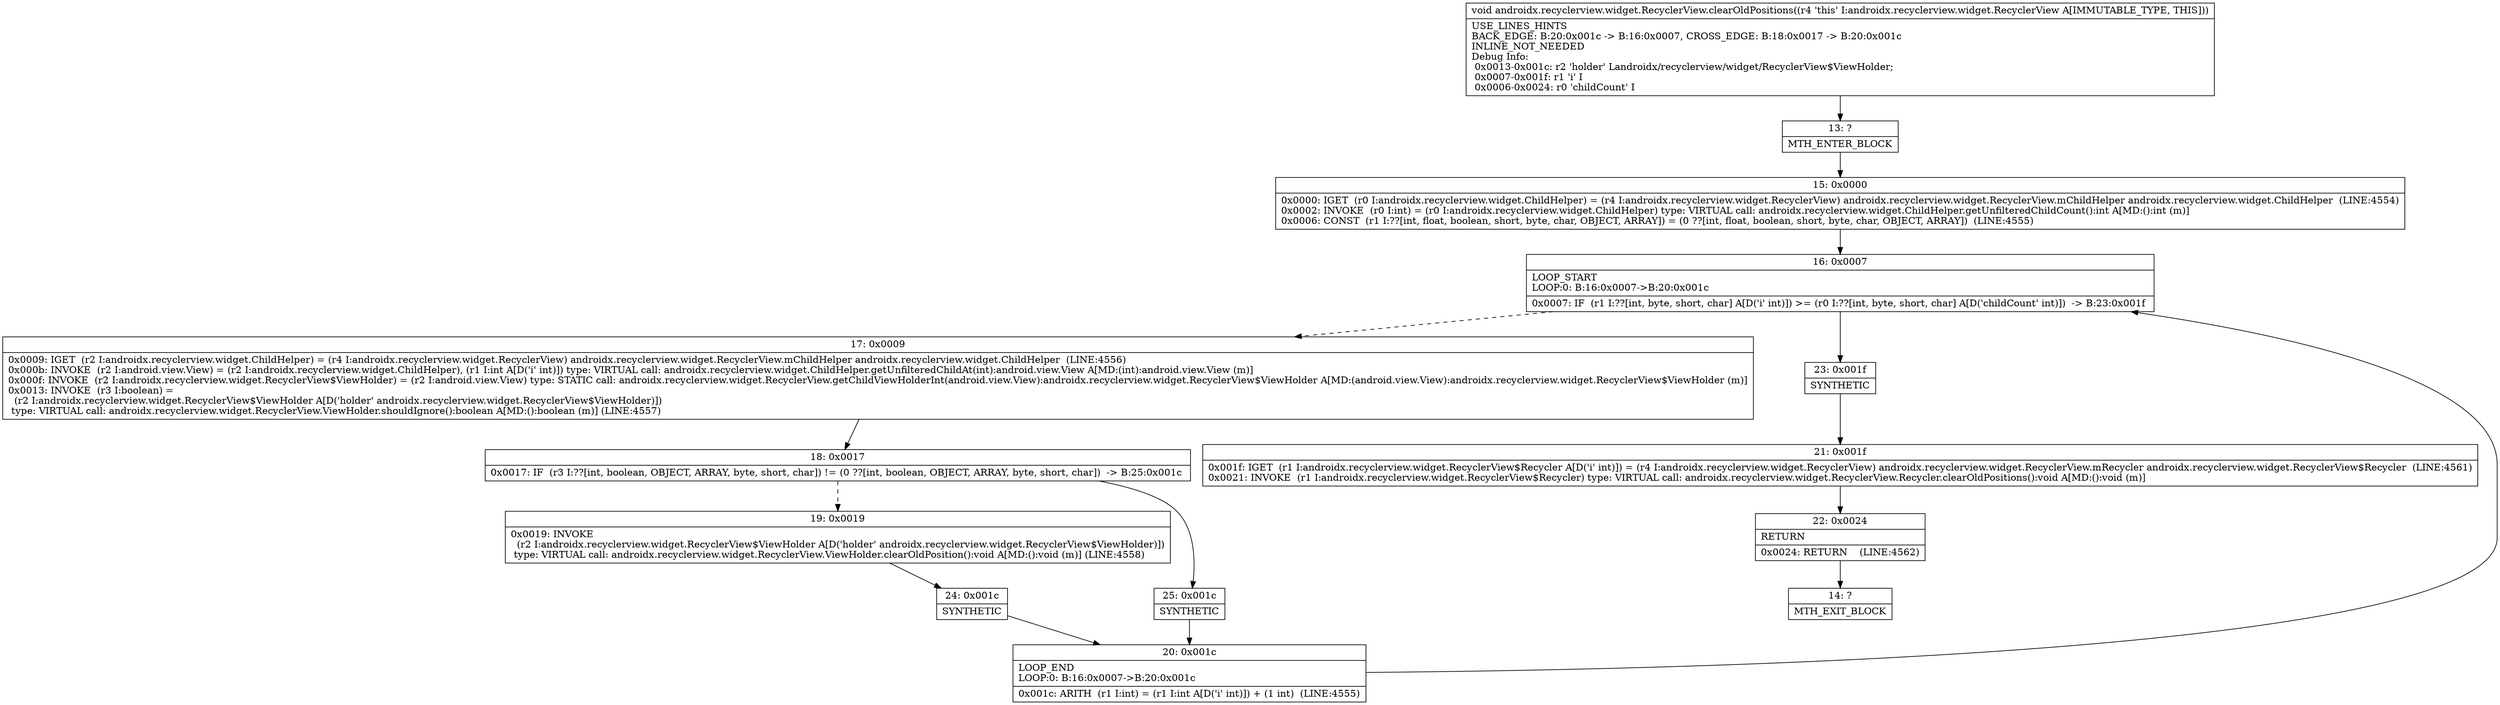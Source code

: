 digraph "CFG forandroidx.recyclerview.widget.RecyclerView.clearOldPositions()V" {
Node_13 [shape=record,label="{13\:\ ?|MTH_ENTER_BLOCK\l}"];
Node_15 [shape=record,label="{15\:\ 0x0000|0x0000: IGET  (r0 I:androidx.recyclerview.widget.ChildHelper) = (r4 I:androidx.recyclerview.widget.RecyclerView) androidx.recyclerview.widget.RecyclerView.mChildHelper androidx.recyclerview.widget.ChildHelper  (LINE:4554)\l0x0002: INVOKE  (r0 I:int) = (r0 I:androidx.recyclerview.widget.ChildHelper) type: VIRTUAL call: androidx.recyclerview.widget.ChildHelper.getUnfilteredChildCount():int A[MD:():int (m)]\l0x0006: CONST  (r1 I:??[int, float, boolean, short, byte, char, OBJECT, ARRAY]) = (0 ??[int, float, boolean, short, byte, char, OBJECT, ARRAY])  (LINE:4555)\l}"];
Node_16 [shape=record,label="{16\:\ 0x0007|LOOP_START\lLOOP:0: B:16:0x0007\-\>B:20:0x001c\l|0x0007: IF  (r1 I:??[int, byte, short, char] A[D('i' int)]) \>= (r0 I:??[int, byte, short, char] A[D('childCount' int)])  \-\> B:23:0x001f \l}"];
Node_17 [shape=record,label="{17\:\ 0x0009|0x0009: IGET  (r2 I:androidx.recyclerview.widget.ChildHelper) = (r4 I:androidx.recyclerview.widget.RecyclerView) androidx.recyclerview.widget.RecyclerView.mChildHelper androidx.recyclerview.widget.ChildHelper  (LINE:4556)\l0x000b: INVOKE  (r2 I:android.view.View) = (r2 I:androidx.recyclerview.widget.ChildHelper), (r1 I:int A[D('i' int)]) type: VIRTUAL call: androidx.recyclerview.widget.ChildHelper.getUnfilteredChildAt(int):android.view.View A[MD:(int):android.view.View (m)]\l0x000f: INVOKE  (r2 I:androidx.recyclerview.widget.RecyclerView$ViewHolder) = (r2 I:android.view.View) type: STATIC call: androidx.recyclerview.widget.RecyclerView.getChildViewHolderInt(android.view.View):androidx.recyclerview.widget.RecyclerView$ViewHolder A[MD:(android.view.View):androidx.recyclerview.widget.RecyclerView$ViewHolder (m)]\l0x0013: INVOKE  (r3 I:boolean) = \l  (r2 I:androidx.recyclerview.widget.RecyclerView$ViewHolder A[D('holder' androidx.recyclerview.widget.RecyclerView$ViewHolder)])\l type: VIRTUAL call: androidx.recyclerview.widget.RecyclerView.ViewHolder.shouldIgnore():boolean A[MD:():boolean (m)] (LINE:4557)\l}"];
Node_18 [shape=record,label="{18\:\ 0x0017|0x0017: IF  (r3 I:??[int, boolean, OBJECT, ARRAY, byte, short, char]) != (0 ??[int, boolean, OBJECT, ARRAY, byte, short, char])  \-\> B:25:0x001c \l}"];
Node_19 [shape=record,label="{19\:\ 0x0019|0x0019: INVOKE  \l  (r2 I:androidx.recyclerview.widget.RecyclerView$ViewHolder A[D('holder' androidx.recyclerview.widget.RecyclerView$ViewHolder)])\l type: VIRTUAL call: androidx.recyclerview.widget.RecyclerView.ViewHolder.clearOldPosition():void A[MD:():void (m)] (LINE:4558)\l}"];
Node_24 [shape=record,label="{24\:\ 0x001c|SYNTHETIC\l}"];
Node_20 [shape=record,label="{20\:\ 0x001c|LOOP_END\lLOOP:0: B:16:0x0007\-\>B:20:0x001c\l|0x001c: ARITH  (r1 I:int) = (r1 I:int A[D('i' int)]) + (1 int)  (LINE:4555)\l}"];
Node_25 [shape=record,label="{25\:\ 0x001c|SYNTHETIC\l}"];
Node_23 [shape=record,label="{23\:\ 0x001f|SYNTHETIC\l}"];
Node_21 [shape=record,label="{21\:\ 0x001f|0x001f: IGET  (r1 I:androidx.recyclerview.widget.RecyclerView$Recycler A[D('i' int)]) = (r4 I:androidx.recyclerview.widget.RecyclerView) androidx.recyclerview.widget.RecyclerView.mRecycler androidx.recyclerview.widget.RecyclerView$Recycler  (LINE:4561)\l0x0021: INVOKE  (r1 I:androidx.recyclerview.widget.RecyclerView$Recycler) type: VIRTUAL call: androidx.recyclerview.widget.RecyclerView.Recycler.clearOldPositions():void A[MD:():void (m)]\l}"];
Node_22 [shape=record,label="{22\:\ 0x0024|RETURN\l|0x0024: RETURN    (LINE:4562)\l}"];
Node_14 [shape=record,label="{14\:\ ?|MTH_EXIT_BLOCK\l}"];
MethodNode[shape=record,label="{void androidx.recyclerview.widget.RecyclerView.clearOldPositions((r4 'this' I:androidx.recyclerview.widget.RecyclerView A[IMMUTABLE_TYPE, THIS]))  | USE_LINES_HINTS\lBACK_EDGE: B:20:0x001c \-\> B:16:0x0007, CROSS_EDGE: B:18:0x0017 \-\> B:20:0x001c\lINLINE_NOT_NEEDED\lDebug Info:\l  0x0013\-0x001c: r2 'holder' Landroidx\/recyclerview\/widget\/RecyclerView$ViewHolder;\l  0x0007\-0x001f: r1 'i' I\l  0x0006\-0x0024: r0 'childCount' I\l}"];
MethodNode -> Node_13;Node_13 -> Node_15;
Node_15 -> Node_16;
Node_16 -> Node_17[style=dashed];
Node_16 -> Node_23;
Node_17 -> Node_18;
Node_18 -> Node_19[style=dashed];
Node_18 -> Node_25;
Node_19 -> Node_24;
Node_24 -> Node_20;
Node_20 -> Node_16;
Node_25 -> Node_20;
Node_23 -> Node_21;
Node_21 -> Node_22;
Node_22 -> Node_14;
}

